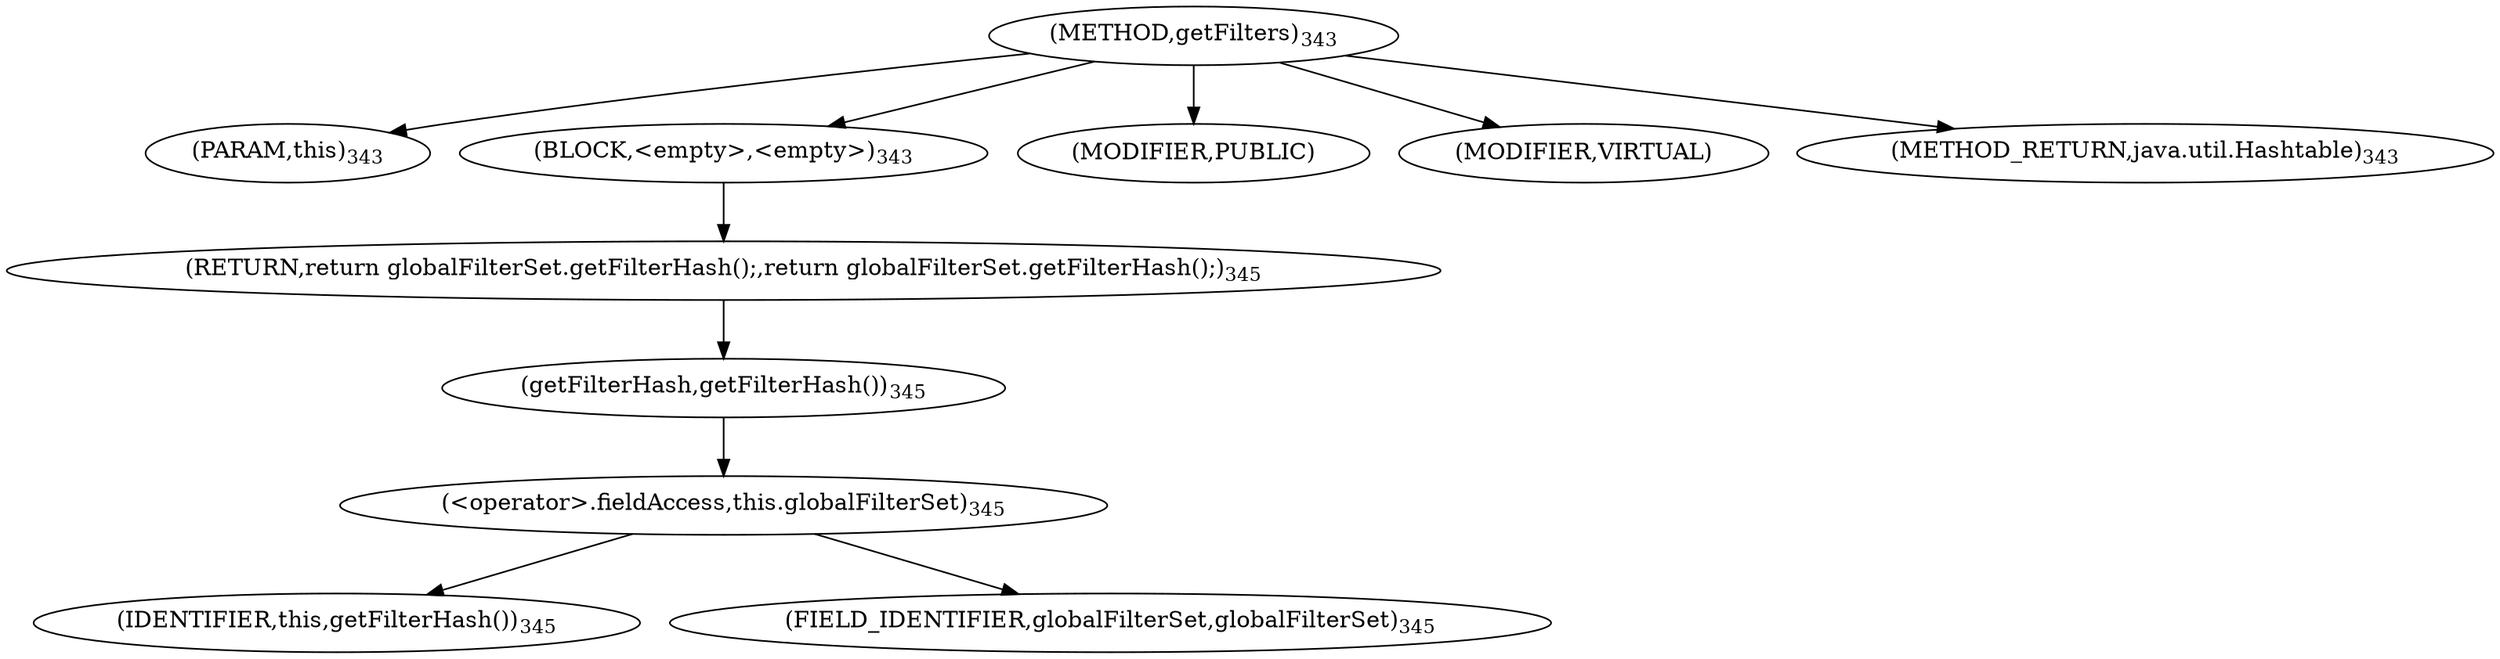 digraph "getFilters" {  
"929" [label = <(METHOD,getFilters)<SUB>343</SUB>> ]
"930" [label = <(PARAM,this)<SUB>343</SUB>> ]
"931" [label = <(BLOCK,&lt;empty&gt;,&lt;empty&gt;)<SUB>343</SUB>> ]
"932" [label = <(RETURN,return globalFilterSet.getFilterHash();,return globalFilterSet.getFilterHash();)<SUB>345</SUB>> ]
"933" [label = <(getFilterHash,getFilterHash())<SUB>345</SUB>> ]
"934" [label = <(&lt;operator&gt;.fieldAccess,this.globalFilterSet)<SUB>345</SUB>> ]
"935" [label = <(IDENTIFIER,this,getFilterHash())<SUB>345</SUB>> ]
"936" [label = <(FIELD_IDENTIFIER,globalFilterSet,globalFilterSet)<SUB>345</SUB>> ]
"937" [label = <(MODIFIER,PUBLIC)> ]
"938" [label = <(MODIFIER,VIRTUAL)> ]
"939" [label = <(METHOD_RETURN,java.util.Hashtable)<SUB>343</SUB>> ]
  "929" -> "930" 
  "929" -> "931" 
  "929" -> "937" 
  "929" -> "938" 
  "929" -> "939" 
  "931" -> "932" 
  "932" -> "933" 
  "933" -> "934" 
  "934" -> "935" 
  "934" -> "936" 
}
